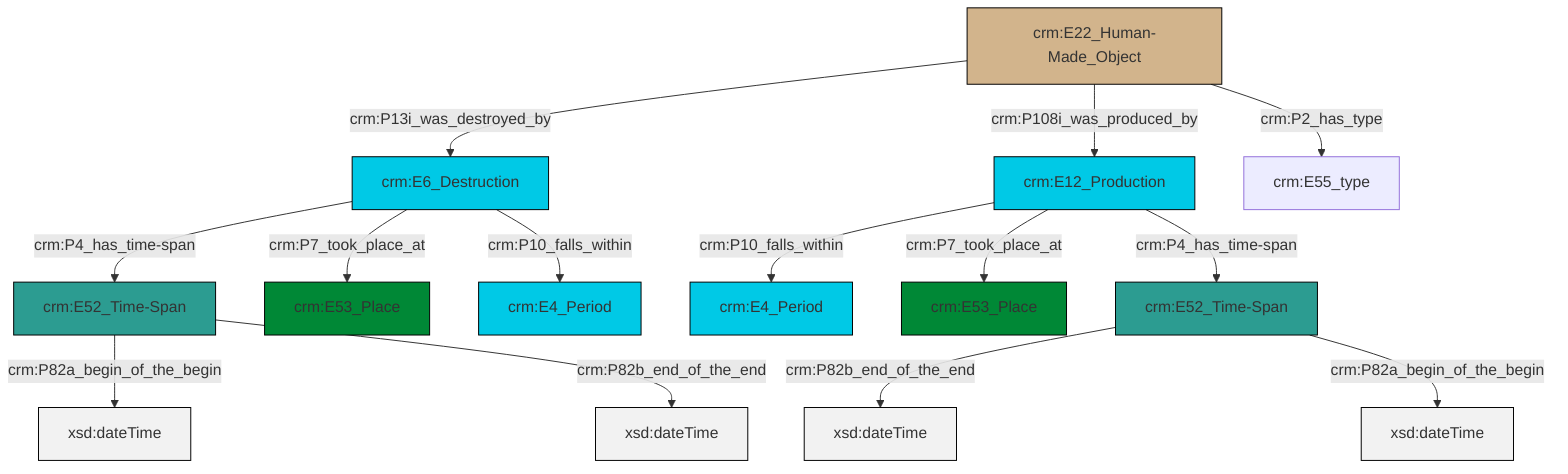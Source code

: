 graph TD
classDef Literal fill:#f2f2f2,stroke:#000000;
classDef CRM_Entity fill:#FFFFFF,stroke:#000000;
classDef Temporal_Entity fill:#00C9E6, stroke:#000000;
classDef Type fill:#E18312, stroke:#000000;
classDef Time-Span fill:#2C9C91, stroke:#000000;
classDef Appellation fill:#FFEB7F, stroke:#000000;
classDef Place fill:#008836, stroke:#000000;
classDef Persistent_Item fill:#B266B2, stroke:#000000;
classDef Conceptual_Object fill:#FFD700, stroke:#000000;
classDef Physical_Thing fill:#D2B48C, stroke:#000000;
classDef Actor fill:#f58aad, stroke:#000000;
classDef PC_Classes fill:#4ce600, stroke:#000000;
classDef Multi fill:#cccccc,stroke:#000000;

2["crm:E6_Destruction"]:::Temporal_Entity -->|crm:P4_has_time-span| 3["crm:E52_Time-Span"]:::Time-Span
3["crm:E52_Time-Span"]:::Time-Span -->|crm:P82a_begin_of_the_begin| 4[xsd:dateTime]:::Literal
5["crm:E22_Human-Made_Object"]:::Physical_Thing -->|crm:P13i_was_destroyed_by| 2["crm:E6_Destruction"]:::Temporal_Entity
6["crm:E12_Production"]:::Temporal_Entity -->|crm:P10_falls_within| 7["crm:E4_Period"]:::Temporal_Entity
5["crm:E22_Human-Made_Object"]:::Physical_Thing -->|crm:P108i_was_produced_by| 6["crm:E12_Production"]:::Temporal_Entity
3["crm:E52_Time-Span"]:::Time-Span -->|crm:P82b_end_of_the_end| 11[xsd:dateTime]:::Literal
6["crm:E12_Production"]:::Temporal_Entity -->|crm:P7_took_place_at| 13["crm:E53_Place"]:::Place
2["crm:E6_Destruction"]:::Temporal_Entity -->|crm:P7_took_place_at| 0["crm:E53_Place"]:::Place
5["crm:E22_Human-Made_Object"]:::Physical_Thing -->|crm:P2_has_type| 16["crm:E55_type"]:::Default
2["crm:E6_Destruction"]:::Temporal_Entity -->|crm:P10_falls_within| 9["crm:E4_Period"]:::Temporal_Entity
19["crm:E52_Time-Span"]:::Time-Span -->|crm:P82b_end_of_the_end| 20[xsd:dateTime]:::Literal
6["crm:E12_Production"]:::Temporal_Entity -->|crm:P4_has_time-span| 19["crm:E52_Time-Span"]:::Time-Span
19["crm:E52_Time-Span"]:::Time-Span -->|crm:P82a_begin_of_the_begin| 23[xsd:dateTime]:::Literal